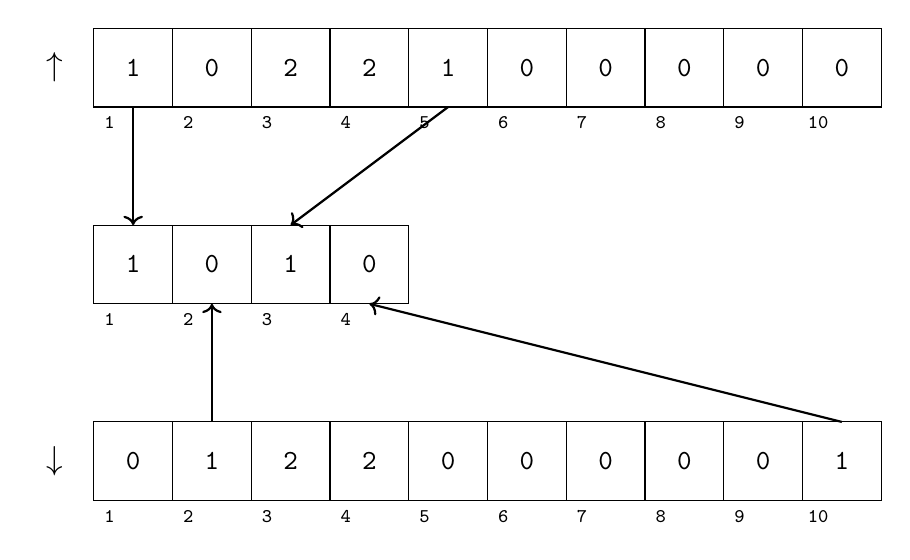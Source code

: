 ﻿\usetikzlibrary{shapes.geometric}

\begin{tikzpicture}[square/.style={regular polygon,regular polygon sides=4}]
   \node at (-0.5,2.5) { \large $\uparrow$ };
   \node at (-0.5,-2.5) { \large $\downarrow$ };

	\foreach \x in {1,...,10} {
	 	\draw (0,2) -- (\x,2) -- (\x,3) -- (0,3) -- cycle;
	 	\draw (0,-2) -- (\x,-2) -- (\x,-3) -- (0,-3) -- cycle;
		\node at (\x-0.8,1.8) { \scriptsize \texttt{\x} };
		\node at (\x-0.8,-3.2) { \scriptsize \texttt{\x} };
	}

	\foreach \x in {1,...,4} {
	 	\draw (0,-0.5) -- (\x,-0.5) -- (\x,0.5) -- (0,0.5) -- cycle;	
		\node at (\x-0.8,-0.7) { \scriptsize \texttt{\x} };
	}

	\foreach[evaluate=\y using int(\x*\x), evaluate=\z using int((-1)^(\y))] \x in {0,...,3} { 
		\draw [->,thick] (\y+0.5,2*\z) -- (\x+0.5,0.5*\z);
		\node at (\y+0.5,\z*2.5) { \texttt{1} };
		\node at (\y+0.5,-\z*2.5) { \texttt{0} };

	}
	\foreach \x in {2,3} {
		\node at (\x+0.5,2.5) { \texttt{2} };
		\node at (\x+0.5,-2.5) { \texttt{2} };
	}

	\foreach \x in {5,6,7,8} {
		\node at (\x+0.5,2.5) { \texttt{0} };
		\node at (\x+0.5,-2.5) { \texttt{0} };
	}

	\foreach \x in {0,2} {
		\node at (\x+0.5,0.) { \texttt{1} };
	}
	\foreach \x in {1,3} {
		\node at (\x+0.5,0.) { \texttt{0} };
	}


\end{tikzpicture}